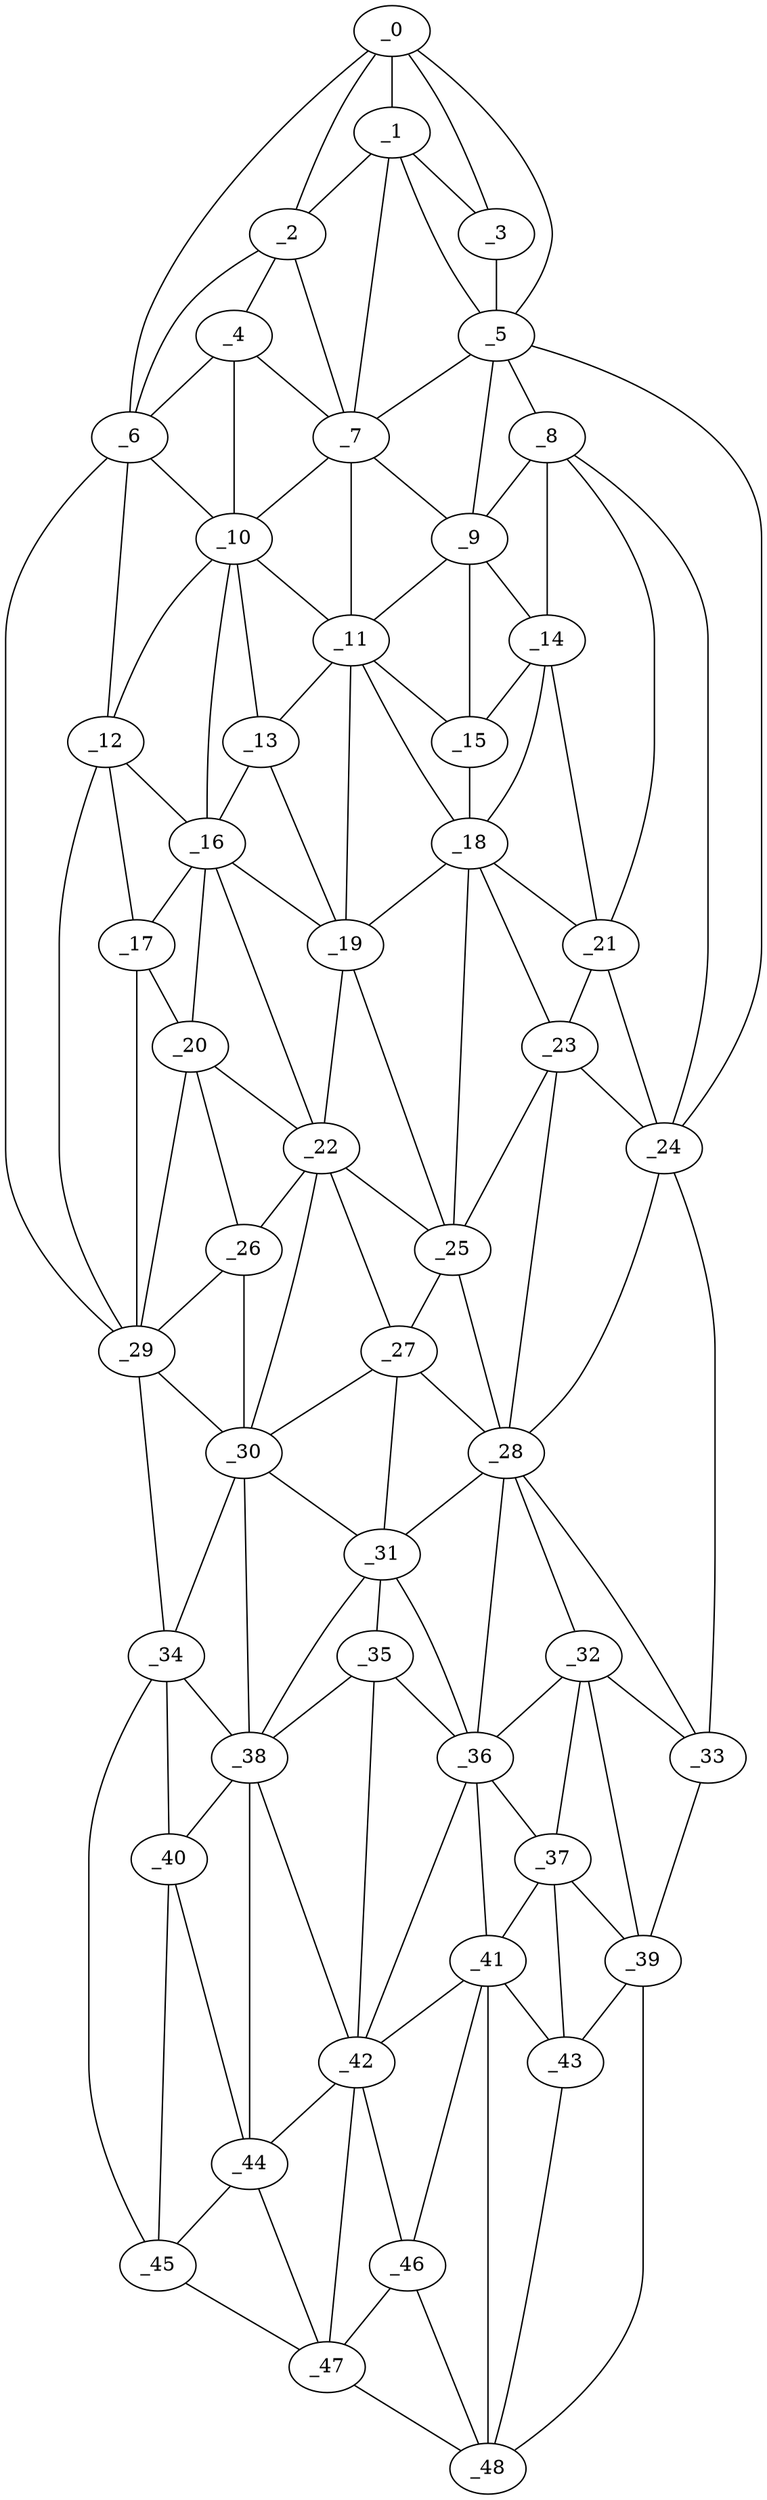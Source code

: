 graph "obj37__30.gxl" {
	_0	 [x=4,
		y=72];
	_1	 [x=14,
		y=69];
	_0 -- _1	 [valence=2];
	_2	 [x=15,
		y=62];
	_0 -- _2	 [valence=1];
	_3	 [x=15,
		y=75];
	_0 -- _3	 [valence=2];
	_5	 [x=22,
		y=77];
	_0 -- _5	 [valence=1];
	_6	 [x=23,
		y=40];
	_0 -- _6	 [valence=1];
	_1 -- _2	 [valence=2];
	_1 -- _3	 [valence=1];
	_1 -- _5	 [valence=2];
	_7	 [x=25,
		y=62];
	_1 -- _7	 [valence=2];
	_4	 [x=21,
		y=51];
	_2 -- _4	 [valence=2];
	_2 -- _6	 [valence=1];
	_2 -- _7	 [valence=1];
	_3 -- _5	 [valence=2];
	_4 -- _6	 [valence=1];
	_4 -- _7	 [valence=2];
	_10	 [x=35,
		y=48];
	_4 -- _10	 [valence=1];
	_5 -- _7	 [valence=1];
	_8	 [x=33,
		y=79];
	_5 -- _8	 [valence=2];
	_9	 [x=34,
		y=74];
	_5 -- _9	 [valence=2];
	_24	 [x=64,
		y=87];
	_5 -- _24	 [valence=1];
	_6 -- _10	 [valence=2];
	_12	 [x=41,
		y=38];
	_6 -- _12	 [valence=2];
	_29	 [x=76,
		y=28];
	_6 -- _29	 [valence=1];
	_7 -- _9	 [valence=2];
	_7 -- _10	 [valence=2];
	_11	 [x=40,
		y=63];
	_7 -- _11	 [valence=1];
	_8 -- _9	 [valence=2];
	_14	 [x=42,
		y=76];
	_8 -- _14	 [valence=1];
	_21	 [x=56,
		y=81];
	_8 -- _21	 [valence=2];
	_8 -- _24	 [valence=2];
	_9 -- _11	 [valence=2];
	_9 -- _14	 [valence=2];
	_15	 [x=43,
		y=73];
	_9 -- _15	 [valence=2];
	_10 -- _11	 [valence=2];
	_10 -- _12	 [valence=1];
	_13	 [x=42,
		y=54];
	_10 -- _13	 [valence=2];
	_16	 [x=49,
		y=49];
	_10 -- _16	 [valence=1];
	_11 -- _13	 [valence=2];
	_11 -- _15	 [valence=2];
	_18	 [x=51,
		y=73];
	_11 -- _18	 [valence=2];
	_19	 [x=54,
		y=59];
	_11 -- _19	 [valence=2];
	_12 -- _16	 [valence=2];
	_17	 [x=51,
		y=36];
	_12 -- _17	 [valence=2];
	_12 -- _29	 [valence=2];
	_13 -- _16	 [valence=2];
	_13 -- _19	 [valence=2];
	_14 -- _15	 [valence=1];
	_14 -- _18	 [valence=1];
	_14 -- _21	 [valence=2];
	_15 -- _18	 [valence=1];
	_16 -- _17	 [valence=2];
	_16 -- _19	 [valence=1];
	_20	 [x=56,
		y=35];
	_16 -- _20	 [valence=1];
	_22	 [x=61,
		y=57];
	_16 -- _22	 [valence=2];
	_17 -- _20	 [valence=2];
	_17 -- _29	 [valence=2];
	_18 -- _19	 [valence=1];
	_18 -- _21	 [valence=2];
	_23	 [x=63,
		y=79];
	_18 -- _23	 [valence=2];
	_25	 [x=65,
		y=66];
	_18 -- _25	 [valence=2];
	_19 -- _22	 [valence=2];
	_19 -- _25	 [valence=2];
	_20 -- _22	 [valence=2];
	_26	 [x=70,
		y=32];
	_20 -- _26	 [valence=2];
	_20 -- _29	 [valence=2];
	_21 -- _23	 [valence=2];
	_21 -- _24	 [valence=1];
	_22 -- _25	 [valence=2];
	_22 -- _26	 [valence=2];
	_27	 [x=72,
		y=62];
	_22 -- _27	 [valence=2];
	_30	 [x=78,
		y=56];
	_22 -- _30	 [valence=1];
	_23 -- _24	 [valence=2];
	_23 -- _25	 [valence=2];
	_28	 [x=75,
		y=78];
	_23 -- _28	 [valence=1];
	_24 -- _28	 [valence=2];
	_33	 [x=89,
		y=92];
	_24 -- _33	 [valence=1];
	_25 -- _27	 [valence=2];
	_25 -- _28	 [valence=2];
	_26 -- _29	 [valence=2];
	_26 -- _30	 [valence=2];
	_27 -- _28	 [valence=2];
	_27 -- _30	 [valence=2];
	_31	 [x=83,
		y=60];
	_27 -- _31	 [valence=1];
	_28 -- _31	 [valence=2];
	_32	 [x=89,
		y=85];
	_28 -- _32	 [valence=1];
	_28 -- _33	 [valence=2];
	_36	 [x=96,
		y=71];
	_28 -- _36	 [valence=2];
	_29 -- _30	 [valence=1];
	_34	 [x=93,
		y=32];
	_29 -- _34	 [valence=1];
	_30 -- _31	 [valence=1];
	_30 -- _34	 [valence=2];
	_38	 [x=100,
		y=50];
	_30 -- _38	 [valence=2];
	_35	 [x=94,
		y=61];
	_31 -- _35	 [valence=1];
	_31 -- _36	 [valence=1];
	_31 -- _38	 [valence=2];
	_32 -- _33	 [valence=2];
	_32 -- _36	 [valence=2];
	_37	 [x=96,
		y=82];
	_32 -- _37	 [valence=2];
	_39	 [x=100,
		y=92];
	_32 -- _39	 [valence=2];
	_33 -- _39	 [valence=1];
	_34 -- _38	 [valence=1];
	_40	 [x=101,
		y=41];
	_34 -- _40	 [valence=2];
	_45	 [x=120,
		y=47];
	_34 -- _45	 [valence=1];
	_35 -- _36	 [valence=1];
	_35 -- _38	 [valence=2];
	_42	 [x=109,
		y=62];
	_35 -- _42	 [valence=2];
	_36 -- _37	 [valence=1];
	_41	 [x=108,
		y=72];
	_36 -- _41	 [valence=2];
	_36 -- _42	 [valence=2];
	_37 -- _39	 [valence=2];
	_37 -- _41	 [valence=2];
	_43	 [x=111,
		y=83];
	_37 -- _43	 [valence=2];
	_38 -- _40	 [valence=2];
	_38 -- _42	 [valence=2];
	_44	 [x=113,
		y=48];
	_38 -- _44	 [valence=2];
	_39 -- _43	 [valence=2];
	_48	 [x=124,
		y=73];
	_39 -- _48	 [valence=1];
	_40 -- _44	 [valence=2];
	_40 -- _45	 [valence=2];
	_41 -- _42	 [valence=2];
	_41 -- _43	 [valence=1];
	_46	 [x=121,
		y=67];
	_41 -- _46	 [valence=2];
	_41 -- _48	 [valence=1];
	_42 -- _44	 [valence=1];
	_42 -- _46	 [valence=2];
	_47	 [x=122,
		y=54];
	_42 -- _47	 [valence=2];
	_43 -- _48	 [valence=1];
	_44 -- _45	 [valence=2];
	_44 -- _47	 [valence=2];
	_45 -- _47	 [valence=1];
	_46 -- _47	 [valence=2];
	_46 -- _48	 [valence=2];
	_47 -- _48	 [valence=1];
}
